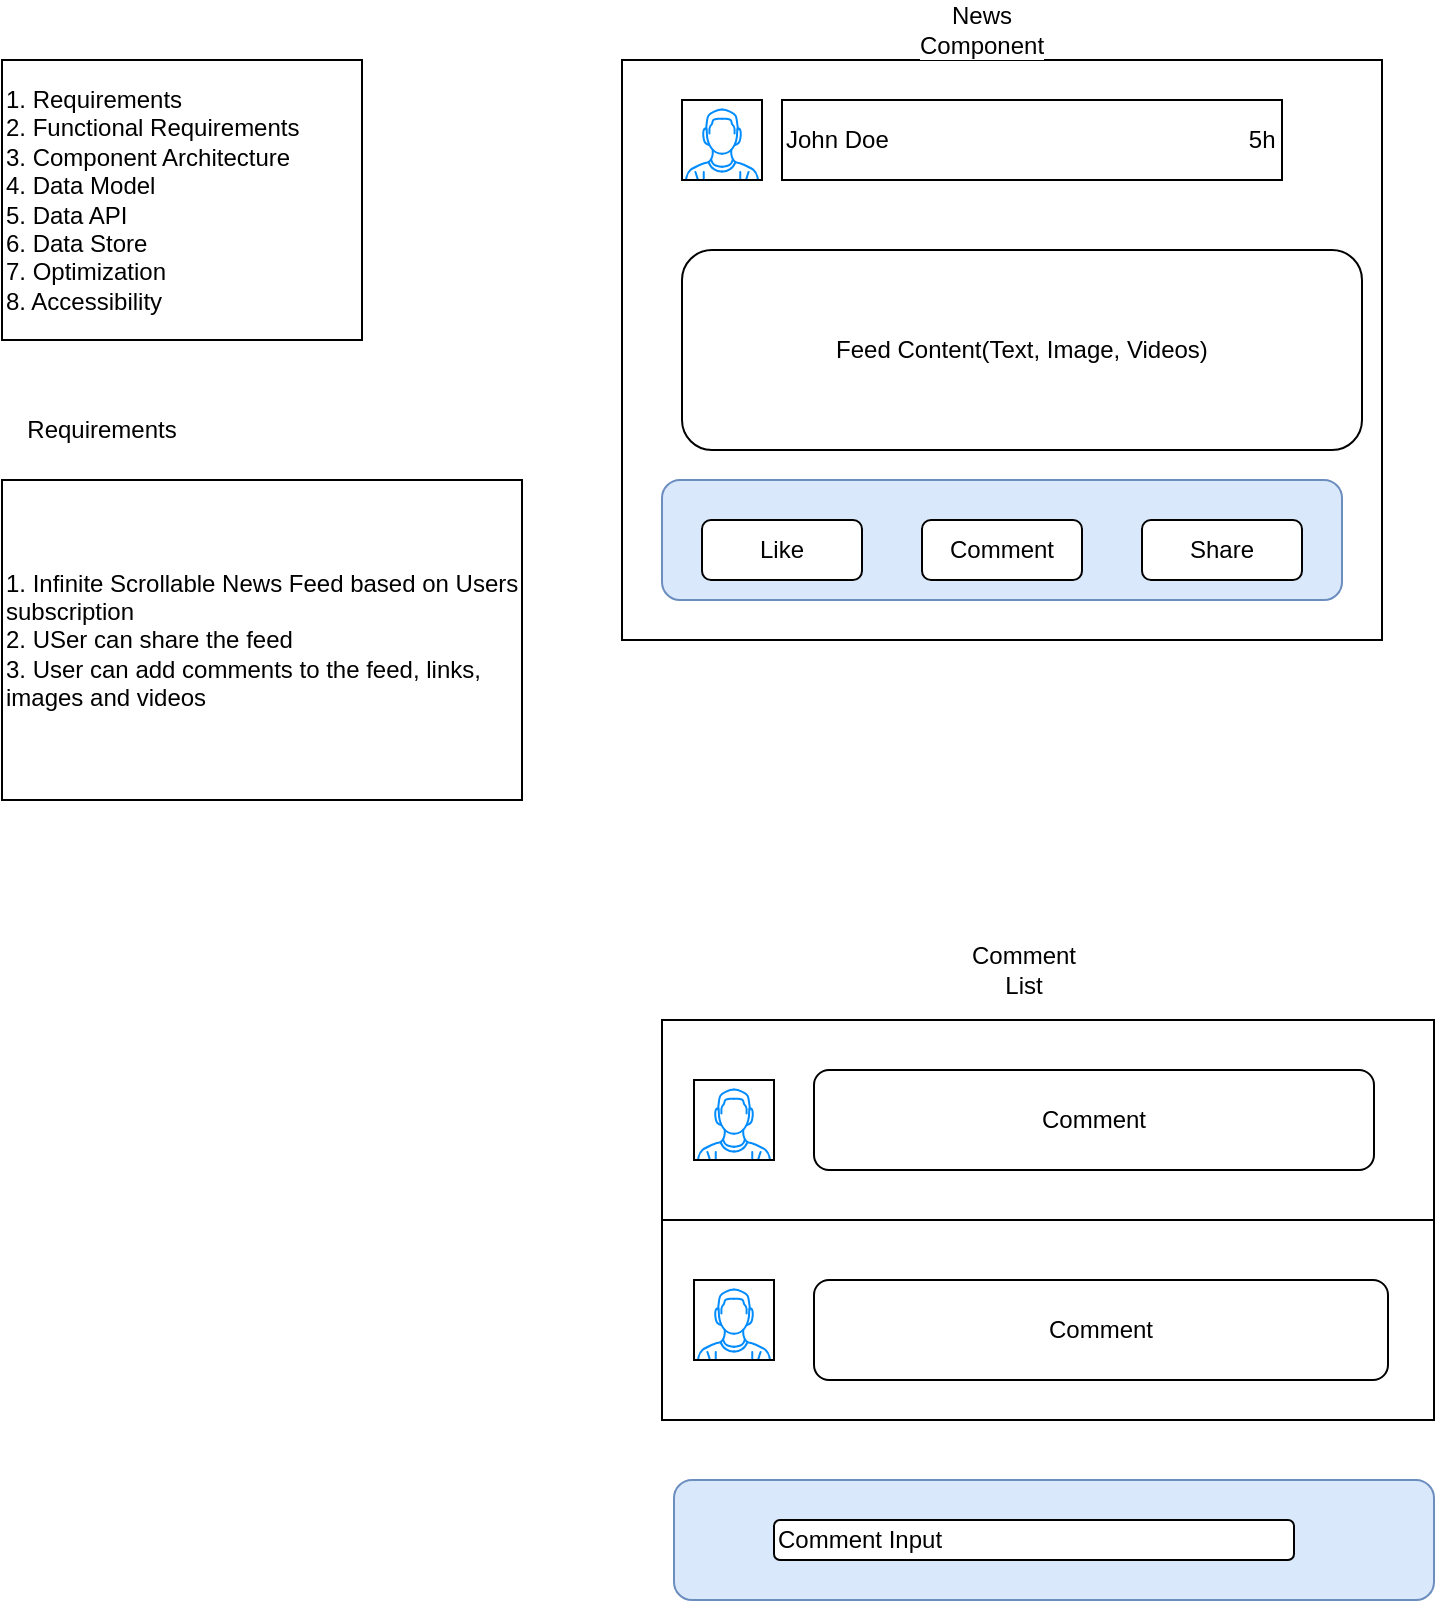 <mxfile version="16.5.6" type="github">
  <diagram id="piDafpqhtRUU5qUU-vj8" name="Page-1">
    <mxGraphModel dx="1422" dy="794" grid="1" gridSize="10" guides="1" tooltips="1" connect="1" arrows="1" fold="1" page="1" pageScale="1" pageWidth="827" pageHeight="1169" math="0" shadow="0">
      <root>
        <mxCell id="0" />
        <mxCell id="1" parent="0" />
        <mxCell id="gxOagwzrapvZzv7ssLES-1" value="1. Requirements&lt;br&gt;2. Functional Requirements&lt;br&gt;3. Component Architecture&lt;br&gt;4. Data Model&lt;br&gt;5. Data API&lt;br&gt;6. Data Store&lt;br&gt;7. Optimization&lt;br&gt;8. Accessibility" style="rounded=0;whiteSpace=wrap;html=1;align=left;" parent="1" vertex="1">
          <mxGeometry x="50" y="80" width="180" height="140" as="geometry" />
        </mxCell>
        <mxCell id="gxOagwzrapvZzv7ssLES-3" value="1. Infinite Scrollable News Feed based on Users subscription&lt;br&gt;2. USer can share the feed&lt;br&gt;3. User can add comments to the feed, links, images and videos" style="rounded=0;whiteSpace=wrap;html=1;align=left;" parent="1" vertex="1">
          <mxGeometry x="50" y="290" width="260" height="160" as="geometry" />
        </mxCell>
        <mxCell id="gxOagwzrapvZzv7ssLES-4" value="Requirements" style="text;html=1;strokeColor=none;fillColor=none;align=center;verticalAlign=middle;whiteSpace=wrap;rounded=0;" parent="1" vertex="1">
          <mxGeometry x="70" y="250" width="60" height="30" as="geometry" />
        </mxCell>
        <mxCell id="gxOagwzrapvZzv7ssLES-39" value="" style="group" parent="1" vertex="1" connectable="0">
          <mxGeometry x="380" y="520" width="386" height="330" as="geometry" />
        </mxCell>
        <mxCell id="gxOagwzrapvZzv7ssLES-18" value="" style="rounded=0;whiteSpace=wrap;html=1;labelBackgroundColor=#000000;labelBorderColor=default;fontColor=default;gradientColor=none;" parent="gxOagwzrapvZzv7ssLES-39" vertex="1">
          <mxGeometry y="40" width="386" height="200" as="geometry" />
        </mxCell>
        <mxCell id="gxOagwzrapvZzv7ssLES-19" value="" style="rounded=0;whiteSpace=wrap;html=1;labelBackgroundColor=#000000;labelBorderColor=default;fontColor=default;gradientColor=none;" parent="gxOagwzrapvZzv7ssLES-39" vertex="1">
          <mxGeometry y="40" width="386" height="100" as="geometry" />
        </mxCell>
        <mxCell id="gxOagwzrapvZzv7ssLES-23" value="" style="verticalLabelPosition=bottom;shadow=0;dashed=0;align=center;html=1;verticalAlign=top;strokeWidth=1;shape=mxgraph.mockup.containers.userMale;strokeColor2=#008cff;labelBorderColor=#000000;labelBackgroundColor=#000000;" parent="gxOagwzrapvZzv7ssLES-39" vertex="1">
          <mxGeometry x="16" y="170" width="40" height="40" as="geometry" />
        </mxCell>
        <mxCell id="gxOagwzrapvZzv7ssLES-24" value="" style="verticalLabelPosition=bottom;shadow=0;dashed=0;align=center;html=1;verticalAlign=top;strokeWidth=1;shape=mxgraph.mockup.containers.userMale;strokeColor2=#008cff;labelBorderColor=#000000;labelBackgroundColor=#000000;" parent="gxOagwzrapvZzv7ssLES-39" vertex="1">
          <mxGeometry x="16" y="70" width="40" height="40" as="geometry" />
        </mxCell>
        <mxCell id="gxOagwzrapvZzv7ssLES-25" value="Comment" style="rounded=1;whiteSpace=wrap;html=1;" parent="gxOagwzrapvZzv7ssLES-39" vertex="1">
          <mxGeometry x="76" y="170" width="287" height="50" as="geometry" />
        </mxCell>
        <mxCell id="gxOagwzrapvZzv7ssLES-26" value="Comment" style="rounded=1;whiteSpace=wrap;html=1;" parent="gxOagwzrapvZzv7ssLES-39" vertex="1">
          <mxGeometry x="76" y="65" width="280" height="50" as="geometry" />
        </mxCell>
        <mxCell id="gxOagwzrapvZzv7ssLES-27" value="" style="rounded=1;whiteSpace=wrap;html=1;labelBackgroundColor=#000000;labelBorderColor=default;fillColor=#dae8fc;strokeColor=#6c8ebf;" parent="gxOagwzrapvZzv7ssLES-39" vertex="1">
          <mxGeometry x="6" y="270" width="380" height="60" as="geometry" />
        </mxCell>
        <mxCell id="gxOagwzrapvZzv7ssLES-29" value="Comment List" style="text;html=1;strokeColor=none;fillColor=none;align=center;verticalAlign=middle;whiteSpace=wrap;rounded=0;glass=0;labelBackgroundColor=#FFFFFF;labelBorderColor=none;fontColor=#000000;opacity=0;" parent="gxOagwzrapvZzv7ssLES-39" vertex="1">
          <mxGeometry x="146" width="70" height="30" as="geometry" />
        </mxCell>
        <mxCell id="gxOagwzrapvZzv7ssLES-31" value="" style="rounded=1;whiteSpace=wrap;html=1;glass=0;labelBackgroundColor=#FFFFFF;labelBorderColor=default;fontColor=#000000;gradientColor=none;" parent="gxOagwzrapvZzv7ssLES-39" vertex="1">
          <mxGeometry x="56" y="290" width="260" height="20" as="geometry" />
        </mxCell>
        <mxCell id="gxOagwzrapvZzv7ssLES-32" value="Comment Input" style="text;html=1;strokeColor=none;fillColor=none;align=left;verticalAlign=middle;whiteSpace=wrap;rounded=0;glass=0;labelBackgroundColor=#FFFFFF;labelBorderColor=none;fontColor=#000000;strokeWidth=0;" parent="gxOagwzrapvZzv7ssLES-39" vertex="1">
          <mxGeometry x="56" y="285" width="110" height="30" as="geometry" />
        </mxCell>
        <mxCell id="gxOagwzrapvZzv7ssLES-41" value="" style="group" parent="1" vertex="1" connectable="0">
          <mxGeometry x="360" y="50" width="380" height="320" as="geometry" />
        </mxCell>
        <mxCell id="gxOagwzrapvZzv7ssLES-6" value="" style="rounded=0;whiteSpace=wrap;html=1;container=1;" parent="gxOagwzrapvZzv7ssLES-41" vertex="1">
          <mxGeometry y="30" width="380" height="290" as="geometry" />
        </mxCell>
        <mxCell id="gxOagwzrapvZzv7ssLES-9" value="" style="verticalLabelPosition=bottom;shadow=0;dashed=0;align=center;html=1;verticalAlign=top;strokeWidth=1;shape=mxgraph.mockup.containers.userMale;strokeColor2=#008cff;labelBorderColor=#000000;labelBackgroundColor=#000000;" parent="gxOagwzrapvZzv7ssLES-6" vertex="1">
          <mxGeometry x="30" y="20" width="40" height="40" as="geometry" />
        </mxCell>
        <mxCell id="gxOagwzrapvZzv7ssLES-10" value="John Doe&amp;nbsp; &amp;nbsp; &amp;nbsp; &amp;nbsp; &amp;nbsp; &amp;nbsp; &amp;nbsp; &amp;nbsp; &amp;nbsp; &amp;nbsp; &amp;nbsp; &amp;nbsp; &amp;nbsp; &amp;nbsp; &amp;nbsp; &amp;nbsp; &amp;nbsp; &amp;nbsp; &amp;nbsp; &amp;nbsp; &amp;nbsp; &amp;nbsp; &amp;nbsp; &amp;nbsp; &amp;nbsp; &amp;nbsp; &amp;nbsp; 5h" style="rounded=0;whiteSpace=wrap;html=1;align=left;" parent="gxOagwzrapvZzv7ssLES-41" vertex="1">
          <mxGeometry x="80" y="50" width="250" height="40" as="geometry" />
        </mxCell>
        <mxCell id="gxOagwzrapvZzv7ssLES-11" value="Feed Content(Text, Image, Videos)" style="rounded=1;whiteSpace=wrap;html=1;" parent="gxOagwzrapvZzv7ssLES-41" vertex="1">
          <mxGeometry x="30" y="125" width="340" height="100" as="geometry" />
        </mxCell>
        <mxCell id="gxOagwzrapvZzv7ssLES-12" value="" style="rounded=1;whiteSpace=wrap;html=1;labelBackgroundColor=#000000;labelBorderColor=default;fillColor=#dae8fc;strokeColor=#6c8ebf;" parent="gxOagwzrapvZzv7ssLES-41" vertex="1">
          <mxGeometry x="20" y="240" width="340" height="60" as="geometry" />
        </mxCell>
        <mxCell id="gxOagwzrapvZzv7ssLES-15" value="Share" style="rounded=1;whiteSpace=wrap;html=1;" parent="gxOagwzrapvZzv7ssLES-41" vertex="1">
          <mxGeometry x="260" y="260" width="80" height="30" as="geometry" />
        </mxCell>
        <mxCell id="gxOagwzrapvZzv7ssLES-16" value="Comment" style="rounded=1;whiteSpace=wrap;html=1;" parent="gxOagwzrapvZzv7ssLES-41" vertex="1">
          <mxGeometry x="150" y="260" width="80" height="30" as="geometry" />
        </mxCell>
        <mxCell id="gxOagwzrapvZzv7ssLES-17" value="Like" style="rounded=1;whiteSpace=wrap;html=1;" parent="gxOagwzrapvZzv7ssLES-41" vertex="1">
          <mxGeometry x="40" y="260" width="80" height="30" as="geometry" />
        </mxCell>
        <mxCell id="gxOagwzrapvZzv7ssLES-40" value="News Component" style="text;html=1;strokeColor=none;fillColor=none;align=center;verticalAlign=middle;whiteSpace=wrap;rounded=0;glass=0;labelBackgroundColor=#FFFFFF;labelBorderColor=none;fontColor=#000000;" parent="gxOagwzrapvZzv7ssLES-41" vertex="1">
          <mxGeometry x="150" width="60" height="30" as="geometry" />
        </mxCell>
      </root>
    </mxGraphModel>
  </diagram>
</mxfile>
